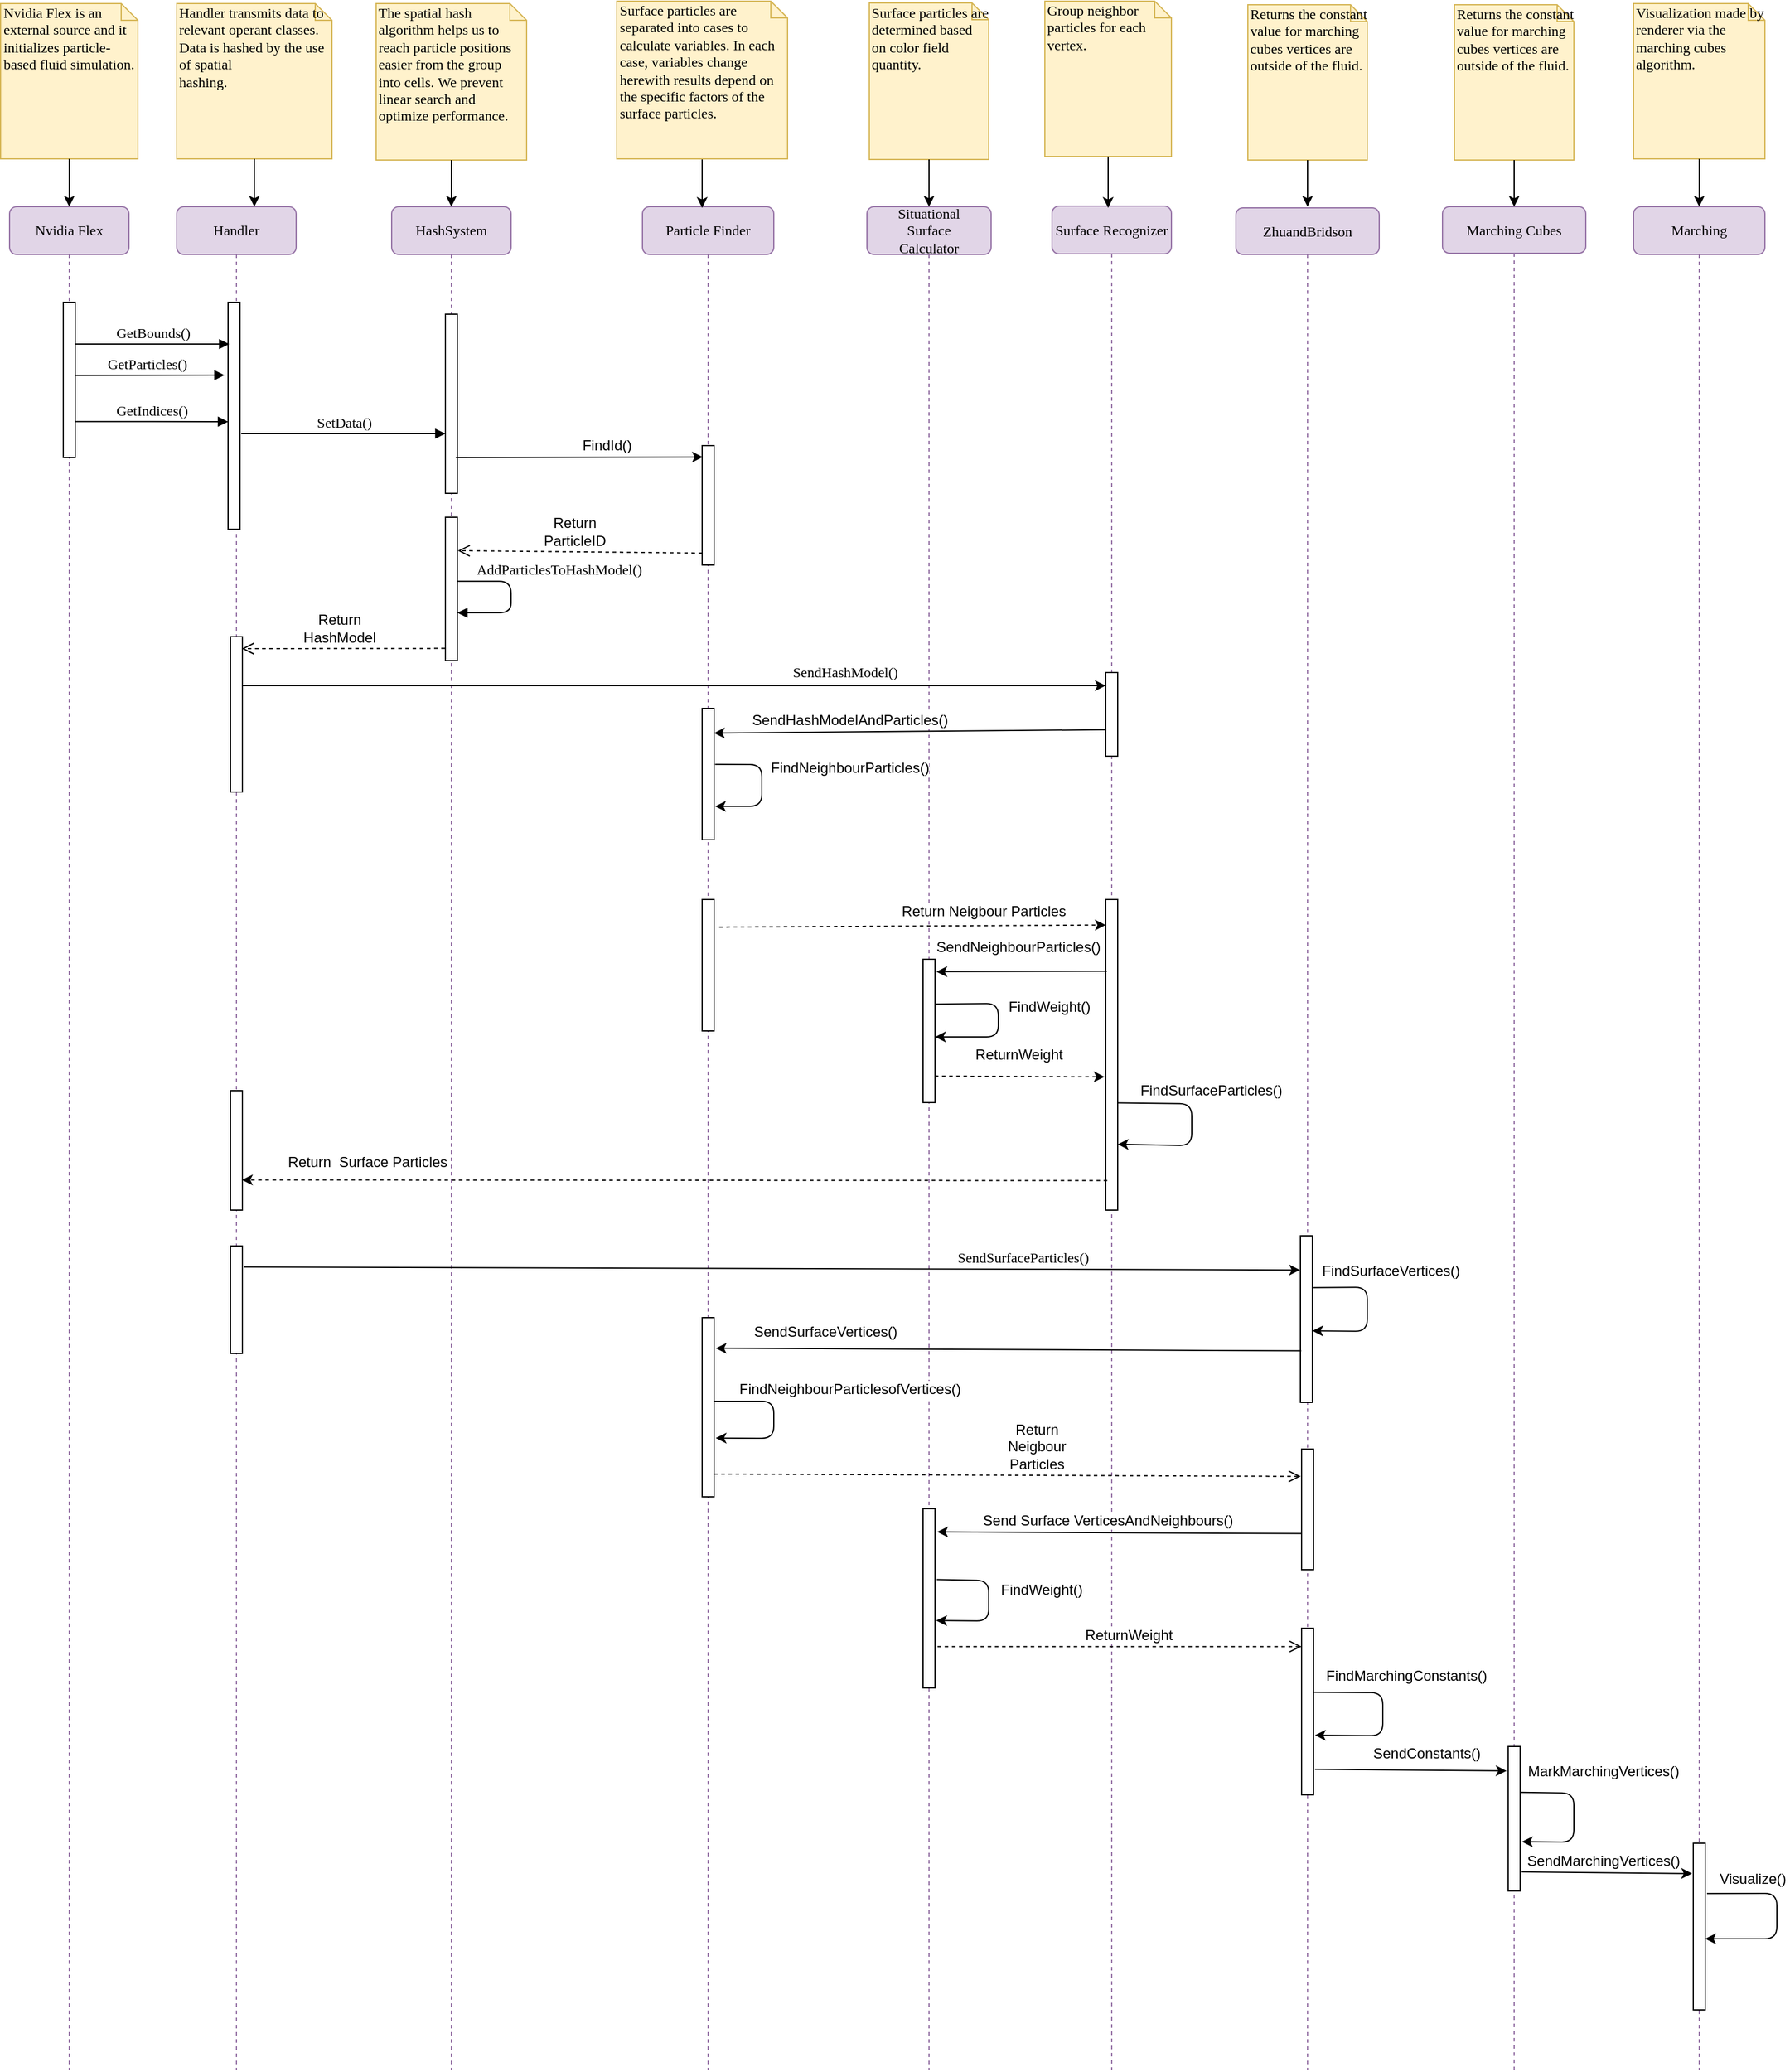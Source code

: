<mxfile version="12.8.5" type="device"><diagram name="Page-1" id="13e1069c-82ec-6db2-03f1-153e76fe0fe0"><mxGraphModel dx="2893" dy="2363" grid="1" gridSize="10" guides="1" tooltips="1" connect="1" arrows="1" fold="1" page="1" pageScale="1" pageWidth="1100" pageHeight="850" background="#ffffff" math="0" shadow="0"><root><mxCell id="0"/><mxCell id="1" parent="0"/><mxCell id="7baba1c4bc27f4b0-2" value="Handler" style="shape=umlLifeline;perimeter=lifelinePerimeter;whiteSpace=wrap;html=1;container=1;collapsible=0;recursiveResize=0;outlineConnect=0;rounded=1;shadow=0;comic=0;labelBackgroundColor=none;strokeColor=#9673a6;strokeWidth=1;fillColor=#e1d5e7;fontFamily=Verdana;fontSize=12;align=center;" parent="1" vertex="1"><mxGeometry x="240" y="80" width="100" height="1560" as="geometry"/></mxCell><mxCell id="7baba1c4bc27f4b0-10" value="" style="html=1;points=[];perimeter=orthogonalPerimeter;rounded=0;shadow=0;comic=0;labelBackgroundColor=none;strokeWidth=1;fontFamily=Verdana;fontSize=12;align=center;" parent="7baba1c4bc27f4b0-2" vertex="1"><mxGeometry x="43" y="80" width="10" height="190" as="geometry"/></mxCell><mxCell id="hEBUDntWvY3rTQj2GPV6-22" value="" style="html=1;points=[];perimeter=orthogonalPerimeter;rounded=0;shadow=0;comic=0;labelBackgroundColor=none;strokeWidth=1;fontFamily=Verdana;fontSize=12;align=center;" parent="7baba1c4bc27f4b0-2" vertex="1"><mxGeometry x="45" y="360" width="10" height="130" as="geometry"/></mxCell><mxCell id="hEBUDntWvY3rTQj2GPV6-45" value="" style="html=1;points=[];perimeter=orthogonalPerimeter;rounded=0;shadow=0;comic=0;labelBackgroundColor=none;strokeWidth=1;fontFamily=Verdana;fontSize=12;align=center;" parent="7baba1c4bc27f4b0-2" vertex="1"><mxGeometry x="45" y="740" width="10" height="100" as="geometry"/></mxCell><mxCell id="hEBUDntWvY3rTQj2GPV6-52" value="" style="html=1;points=[];perimeter=orthogonalPerimeter;rounded=0;shadow=0;comic=0;labelBackgroundColor=none;strokeWidth=1;fontFamily=Verdana;fontSize=12;align=center;" parent="7baba1c4bc27f4b0-2" vertex="1"><mxGeometry x="45" y="870" width="10" height="90" as="geometry"/></mxCell><mxCell id="7baba1c4bc27f4b0-4" value="Situational&lt;br&gt;Surface&lt;br&gt;Calculator" style="shape=umlLifeline;perimeter=lifelinePerimeter;whiteSpace=wrap;html=1;container=1;collapsible=0;recursiveResize=0;outlineConnect=0;rounded=1;shadow=0;comic=0;labelBackgroundColor=none;strokeColor=#9673a6;strokeWidth=1;fillColor=#e1d5e7;fontFamily=Verdana;fontSize=12;align=center;size=40;" parent="1" vertex="1"><mxGeometry x="818" y="80" width="104" height="1560" as="geometry"/></mxCell><mxCell id="hEBUDntWvY3rTQj2GPV6-38" value="" style="html=1;points=[];perimeter=orthogonalPerimeter;rounded=0;shadow=0;comic=0;labelBackgroundColor=none;strokeColor=#000000;strokeWidth=1;fillColor=#FFFFFF;fontFamily=Verdana;fontSize=12;fontColor=#000000;align=center;" parent="7baba1c4bc27f4b0-4" vertex="1"><mxGeometry x="47" y="630" width="10" height="120" as="geometry"/></mxCell><mxCell id="hEBUDntWvY3rTQj2GPV6-65" value="" style="html=1;points=[];perimeter=orthogonalPerimeter;rounded=0;shadow=0;comic=0;labelBackgroundColor=none;strokeColor=#000000;strokeWidth=1;fillColor=#FFFFFF;fontFamily=Verdana;fontSize=12;fontColor=#000000;align=center;" parent="7baba1c4bc27f4b0-4" vertex="1"><mxGeometry x="47" y="1090" width="10" height="150" as="geometry"/></mxCell><mxCell id="4_Rc2BJLs7DhH4y-D21d-21" value="" style="endArrow=classic;html=1;entryX=1;entryY=0.542;entryDx=0;entryDy=0;entryPerimeter=0;exitX=0.974;exitY=0.312;exitDx=0;exitDy=0;exitPerimeter=0;" edge="1" parent="7baba1c4bc27f4b0-4" source="hEBUDntWvY3rTQj2GPV6-38" target="hEBUDntWvY3rTQj2GPV6-38"><mxGeometry width="50" height="50" relative="1" as="geometry"><mxPoint x="140" y="690" as="sourcePoint"/><mxPoint x="140" y="670" as="targetPoint"/><Array as="points"><mxPoint x="110" y="667"/><mxPoint x="110" y="695"/></Array></mxGeometry></mxCell><mxCell id="4_Rc2BJLs7DhH4y-D21d-39" value="" style="endArrow=classic;html=1;entryX=1.1;entryY=0.624;entryDx=0;entryDy=0;entryPerimeter=0;exitX=1.157;exitY=0.395;exitDx=0;exitDy=0;exitPerimeter=0;" edge="1" parent="7baba1c4bc27f4b0-4" source="hEBUDntWvY3rTQj2GPV6-65" target="hEBUDntWvY3rTQj2GPV6-65"><mxGeometry width="50" height="50" relative="1" as="geometry"><mxPoint x="92" y="1210" as="sourcePoint"/><mxPoint x="142" y="1160" as="targetPoint"/><Array as="points"><mxPoint x="102" y="1150"/><mxPoint x="102" y="1184"/></Array></mxGeometry></mxCell><mxCell id="7baba1c4bc27f4b0-5" value="Surface Recognizer" style="shape=umlLifeline;perimeter=lifelinePerimeter;whiteSpace=wrap;html=1;container=1;collapsible=0;recursiveResize=0;outlineConnect=0;rounded=1;shadow=0;comic=0;labelBackgroundColor=none;strokeColor=#9673a6;strokeWidth=1;fillColor=#e1d5e7;fontFamily=Verdana;fontSize=12;align=center;" parent="1" vertex="1"><mxGeometry x="973" y="79.5" width="100" height="1560.5" as="geometry"/></mxCell><mxCell id="hEBUDntWvY3rTQj2GPV6-39" value="" style="html=1;points=[];perimeter=orthogonalPerimeter;rounded=0;shadow=0;comic=0;labelBackgroundColor=none;strokeColor=#000000;strokeWidth=1;fillColor=#FFFFFF;fontFamily=Verdana;fontSize=12;fontColor=#000000;align=center;" parent="7baba1c4bc27f4b0-5" vertex="1"><mxGeometry x="45" y="580.5" width="10" height="260" as="geometry"/></mxCell><mxCell id="hEBUDntWvY3rTQj2GPV6-25" value="" style="html=1;points=[];perimeter=orthogonalPerimeter;rounded=0;shadow=0;comic=0;labelBackgroundColor=none;strokeColor=#000000;strokeWidth=1;fillColor=#FFFFFF;fontFamily=Verdana;fontSize=12;fontColor=#000000;align=center;" parent="7baba1c4bc27f4b0-5" vertex="1"><mxGeometry x="45" y="390.5" width="10" height="70" as="geometry"/></mxCell><mxCell id="4_Rc2BJLs7DhH4y-D21d-25" value="" style="endArrow=classic;html=1;exitX=0.977;exitY=0.655;exitDx=0;exitDy=0;exitPerimeter=0;entryX=1;entryY=0.788;entryDx=0;entryDy=0;entryPerimeter=0;" edge="1" parent="7baba1c4bc27f4b0-5" source="hEBUDntWvY3rTQj2GPV6-39" target="hEBUDntWvY3rTQj2GPV6-39"><mxGeometry width="50" height="50" relative="1" as="geometry"><mxPoint x="117" y="770.5" as="sourcePoint"/><mxPoint x="127" y="810.5" as="targetPoint"/><Array as="points"><mxPoint x="117" y="751.5"/><mxPoint x="117" y="786.5"/></Array></mxGeometry></mxCell><mxCell id="7baba1c4bc27f4b0-6" value="Marching Cubes" style="shape=umlLifeline;perimeter=lifelinePerimeter;whiteSpace=wrap;html=1;container=1;collapsible=0;recursiveResize=0;outlineConnect=0;rounded=1;shadow=0;comic=0;labelBackgroundColor=none;strokeColor=#9673a6;strokeWidth=1;fillColor=#e1d5e7;fontFamily=Verdana;fontSize=12;align=center;size=39;" parent="1" vertex="1"><mxGeometry x="1300" y="80" width="120" height="1560" as="geometry"/></mxCell><mxCell id="hEBUDntWvY3rTQj2GPV6-73" value="" style="html=1;points=[];perimeter=orthogonalPerimeter;rounded=0;shadow=0;comic=0;labelBackgroundColor=none;strokeWidth=1;fontFamily=Verdana;fontSize=12;align=center;" parent="7baba1c4bc27f4b0-6" vertex="1"><mxGeometry x="55" y="1289" width="10" height="121" as="geometry"/></mxCell><mxCell id="4_Rc2BJLs7DhH4y-D21d-45" value="" style="endArrow=classic;html=1;exitX=1.01;exitY=0.317;exitDx=0;exitDy=0;exitPerimeter=0;entryX=1.152;entryY=0.659;entryDx=0;entryDy=0;entryPerimeter=0;" edge="1" parent="7baba1c4bc27f4b0-6" source="hEBUDntWvY3rTQj2GPV6-73" target="hEBUDntWvY3rTQj2GPV6-73"><mxGeometry width="50" height="50" relative="1" as="geometry"><mxPoint x="120" y="1379" as="sourcePoint"/><mxPoint x="130" y="1369" as="targetPoint"/><Array as="points"><mxPoint x="110" y="1328"/><mxPoint x="110" y="1369"/></Array></mxGeometry></mxCell><mxCell id="4_Rc2BJLs7DhH4y-D21d-47" value="&lt;span style=&quot;background-color: rgb(255 , 255 , 255)&quot;&gt;MarkMarchingVertices()&lt;/span&gt;" style="text;html=1;strokeColor=none;fillColor=none;align=center;verticalAlign=middle;whiteSpace=wrap;rounded=0;" vertex="1" parent="7baba1c4bc27f4b0-6"><mxGeometry x="70" y="1299" width="130" height="21" as="geometry"/></mxCell><mxCell id="7baba1c4bc27f4b0-7" value="Marching" style="shape=umlLifeline;perimeter=lifelinePerimeter;whiteSpace=wrap;html=1;container=1;collapsible=0;recursiveResize=0;outlineConnect=0;rounded=1;shadow=0;comic=0;labelBackgroundColor=none;strokeColor=#9673a6;strokeWidth=1;fillColor=#e1d5e7;fontFamily=Verdana;fontSize=12;align=center;" parent="1" vertex="1"><mxGeometry x="1460" y="80" width="110" height="1560" as="geometry"/></mxCell><mxCell id="hEBUDntWvY3rTQj2GPV6-76" value="" style="html=1;points=[];perimeter=orthogonalPerimeter;rounded=0;shadow=0;comic=0;labelBackgroundColor=none;strokeWidth=1;fontFamily=Verdana;fontSize=12;align=center;" parent="7baba1c4bc27f4b0-7" vertex="1"><mxGeometry x="50" y="1370" width="10" height="139.5" as="geometry"/></mxCell><mxCell id="4_Rc2BJLs7DhH4y-D21d-50" value="" style="endArrow=classic;html=1;exitX=1.143;exitY=0.302;exitDx=0;exitDy=0;exitPerimeter=0;" edge="1" parent="7baba1c4bc27f4b0-7" source="hEBUDntWvY3rTQj2GPV6-76" target="hEBUDntWvY3rTQj2GPV6-76"><mxGeometry width="50" height="50" relative="1" as="geometry"><mxPoint x="150" y="1450" as="sourcePoint"/><mxPoint x="200" y="1400" as="targetPoint"/><Array as="points"><mxPoint x="120" y="1412"/><mxPoint x="120" y="1450"/></Array></mxGeometry></mxCell><mxCell id="4_Rc2BJLs7DhH4y-D21d-51" value="&lt;span style=&quot;background-color: rgb(255 , 255 , 255)&quot;&gt;Visualize()&lt;/span&gt;" style="text;html=1;strokeColor=none;fillColor=none;align=center;verticalAlign=middle;whiteSpace=wrap;rounded=0;" vertex="1" parent="7baba1c4bc27f4b0-7"><mxGeometry x="70" y="1390" width="60" height="20" as="geometry"/></mxCell><mxCell id="7baba1c4bc27f4b0-8" value="Nvidia Flex" style="shape=umlLifeline;perimeter=lifelinePerimeter;whiteSpace=wrap;html=1;container=1;collapsible=0;recursiveResize=0;outlineConnect=0;rounded=1;shadow=0;comic=0;labelBackgroundColor=none;strokeColor=#9673a6;strokeWidth=1;fillColor=#e1d5e7;fontFamily=Verdana;fontSize=12;align=center;" parent="1" vertex="1"><mxGeometry x="100" y="80" width="100" height="1560" as="geometry"/></mxCell><mxCell id="7baba1c4bc27f4b0-9" value="" style="html=1;points=[];perimeter=orthogonalPerimeter;rounded=0;shadow=0;comic=0;labelBackgroundColor=none;strokeColor=#000000;strokeWidth=1;fillColor=#FFFFFF;fontFamily=Verdana;fontSize=12;fontColor=#000000;align=center;" parent="7baba1c4bc27f4b0-8" vertex="1"><mxGeometry x="45" y="80" width="10" height="130" as="geometry"/></mxCell><mxCell id="7baba1c4bc27f4b0-11" value="GetBounds()" style="html=1;verticalAlign=bottom;endArrow=block;labelBackgroundColor=none;fontFamily=Verdana;fontSize=12;edgeStyle=elbowEdgeStyle;elbow=vertical;entryX=0.098;entryY=0.185;entryDx=0;entryDy=0;entryPerimeter=0;" parent="1" source="7baba1c4bc27f4b0-9" target="7baba1c4bc27f4b0-10" edge="1"><mxGeometry relative="1" as="geometry"><mxPoint x="220" y="190" as="sourcePoint"/><mxPoint x="280" y="190" as="targetPoint"/><mxPoint as="offset"/></mxGeometry></mxCell><mxCell id="7baba1c4bc27f4b0-40" value="Nvidia Flex is an external source and it initializes particle-based fluid simulation." style="shape=note;whiteSpace=wrap;html=1;size=14;verticalAlign=top;align=left;spacingTop=-6;rounded=0;shadow=0;comic=0;labelBackgroundColor=none;strokeColor=#d6b656;strokeWidth=1;fillColor=#fff2cc;fontFamily=Verdana;fontSize=12;" parent="1" vertex="1"><mxGeometry x="92.5" y="-90" width="115" height="130" as="geometry"/></mxCell><mxCell id="7baba1c4bc27f4b0-41" value="&lt;div&gt;Handler transmits data to relevant operant classes.&lt;/div&gt;&lt;div&gt;Data is hashed by the use of spatial&lt;/div&gt;&lt;div&gt;hashing.&lt;/div&gt;" style="shape=note;whiteSpace=wrap;html=1;size=14;verticalAlign=top;align=left;spacingTop=-6;rounded=0;shadow=0;comic=0;labelBackgroundColor=none;strokeColor=#d6b656;strokeWidth=1;fillColor=#fff2cc;fontFamily=Verdana;fontSize=12;" parent="1" vertex="1"><mxGeometry x="240" y="-90" width="130" height="130" as="geometry"/></mxCell><mxCell id="7baba1c4bc27f4b0-43" value="Surface particles are determined based on color field quantity." style="shape=note;whiteSpace=wrap;html=1;size=14;verticalAlign=top;align=left;spacingTop=-6;rounded=0;shadow=0;comic=0;labelBackgroundColor=none;strokeColor=#d6b656;strokeWidth=1;fillColor=#fff2cc;fontFamily=Verdana;fontSize=12;" parent="1" vertex="1"><mxGeometry x="820" y="-90.5" width="100" height="131" as="geometry"/></mxCell><mxCell id="7baba1c4bc27f4b0-44" value="Group neighbor particles for each vertex." style="shape=note;whiteSpace=wrap;html=1;size=14;verticalAlign=top;align=left;spacingTop=-6;rounded=0;shadow=0;comic=0;labelBackgroundColor=none;strokeColor=#d6b656;strokeWidth=1;fillColor=#fff2cc;fontFamily=Verdana;fontSize=12;" parent="1" vertex="1"><mxGeometry x="967" y="-92" width="106" height="130" as="geometry"/></mxCell><mxCell id="7baba1c4bc27f4b0-45" value="Returns the constant value for marching cubes vertices are outside of the fluid." style="shape=note;whiteSpace=wrap;html=1;size=14;verticalAlign=top;align=left;spacingTop=-6;rounded=0;shadow=0;comic=0;labelBackgroundColor=none;strokeColor=#d6b656;strokeWidth=1;fillColor=#fff2cc;fontFamily=Verdana;fontSize=12;" parent="1" vertex="1"><mxGeometry x="1310" y="-89" width="100" height="130" as="geometry"/></mxCell><mxCell id="7baba1c4bc27f4b0-46" value="Visualization made by renderer via the marching cubes algorithm." style="shape=note;whiteSpace=wrap;html=1;size=14;verticalAlign=top;align=left;spacingTop=-6;rounded=0;shadow=0;comic=0;labelBackgroundColor=none;strokeColor=#d6b656;strokeWidth=1;fillColor=#fff2cc;fontFamily=Verdana;fontSize=12;" parent="1" vertex="1"><mxGeometry x="1460" y="-90" width="110" height="130" as="geometry"/></mxCell><mxCell id="W0gwNZ72z7WJFVbE36PU-11" value="" style="endArrow=classic;html=1;entryX=0.5;entryY=0;entryDx=0;entryDy=0;entryPerimeter=0;exitX=0.5;exitY=1;exitDx=0;exitDy=0;exitPerimeter=0;" parent="1" target="7baba1c4bc27f4b0-4" edge="1" source="7baba1c4bc27f4b0-43"><mxGeometry width="50" height="50" relative="1" as="geometry"><mxPoint x="888" y="2" as="sourcePoint"/><mxPoint x="885" y="60" as="targetPoint"/></mxGeometry></mxCell><mxCell id="W0gwNZ72z7WJFVbE36PU-47" value="" style="endArrow=classic;html=1;exitX=0.5;exitY=1;exitDx=0;exitDy=0;exitPerimeter=0;" parent="1" source="7baba1c4bc27f4b0-44" edge="1"><mxGeometry width="50" height="50" relative="1" as="geometry"><mxPoint x="1019.5" y="1" as="sourcePoint"/><mxPoint x="1020" y="81" as="targetPoint"/></mxGeometry></mxCell><mxCell id="thmLyIMEidw3zFrrZxu3-3" value="GetIndices()" style="html=1;verticalAlign=bottom;endArrow=block;labelBackgroundColor=none;fontFamily=Verdana;fontSize=12;edgeStyle=elbowEdgeStyle;elbow=vertical;" parent="1" target="7baba1c4bc27f4b0-10" edge="1"><mxGeometry x="0.005" relative="1" as="geometry"><mxPoint x="154.5" y="259.824" as="sourcePoint"/><mxPoint x="280" y="260" as="targetPoint"/><mxPoint as="offset"/></mxGeometry></mxCell><mxCell id="thmLyIMEidw3zFrrZxu3-4" value="&lt;span&gt;&lt;div&gt;The spatial hash algorithm helps us to reach particle positions easier from the group into cells.&amp;nbsp;&lt;span&gt;We prevent linear search and optimize performance.&lt;/span&gt;&lt;/div&gt;&lt;/span&gt;" style="shape=note;whiteSpace=wrap;html=1;size=14;verticalAlign=top;align=left;spacingTop=-6;rounded=0;shadow=0;comic=0;labelBackgroundColor=none;strokeColor=#d6b656;strokeWidth=1;fillColor=#fff2cc;fontFamily=Verdana;fontSize=12;" parent="1" vertex="1"><mxGeometry x="407" y="-90" width="126" height="131" as="geometry"/></mxCell><mxCell id="thmLyIMEidw3zFrrZxu3-9" value="HashSystem" style="shape=umlLifeline;perimeter=lifelinePerimeter;whiteSpace=wrap;html=1;container=1;collapsible=0;recursiveResize=0;outlineConnect=0;rounded=1;shadow=0;comic=0;labelBackgroundColor=none;strokeColor=#9673a6;strokeWidth=1;fillColor=#e1d5e7;fontFamily=Verdana;fontSize=12;align=center;" parent="1" vertex="1"><mxGeometry x="420" y="80" width="100" height="1560" as="geometry"/></mxCell><mxCell id="thmLyIMEidw3zFrrZxu3-10" value="" style="html=1;points=[];perimeter=orthogonalPerimeter;rounded=0;shadow=0;comic=0;labelBackgroundColor=none;strokeColor=#000000;strokeWidth=1;fillColor=#FFFFFF;fontFamily=Verdana;fontSize=12;fontColor=#000000;align=center;" parent="thmLyIMEidw3zFrrZxu3-9" vertex="1"><mxGeometry x="45" y="90" width="10" height="150" as="geometry"/></mxCell><mxCell id="hEBUDntWvY3rTQj2GPV6-19" value="" style="html=1;points=[];perimeter=orthogonalPerimeter;rounded=0;shadow=0;comic=0;labelBackgroundColor=none;strokeColor=#000000;strokeWidth=1;fillColor=#FFFFFF;fontFamily=Verdana;fontSize=12;fontColor=#000000;align=center;" parent="thmLyIMEidw3zFrrZxu3-9" vertex="1"><mxGeometry x="45" y="260" width="10" height="120" as="geometry"/></mxCell><mxCell id="hEBUDntWvY3rTQj2GPV6-21" value="AddParticlesToHashModel()" style="html=1;verticalAlign=bottom;endArrow=block;labelBackgroundColor=none;fontFamily=Verdana;fontSize=12;edgeStyle=elbowEdgeStyle;elbow=vertical;exitX=1.033;exitY=0.447;exitDx=0;exitDy=0;exitPerimeter=0;" parent="thmLyIMEidw3zFrrZxu3-9" source="hEBUDntWvY3rTQj2GPV6-19" target="hEBUDntWvY3rTQj2GPV6-19" edge="1"><mxGeometry x="-0.23" y="40" relative="1" as="geometry"><mxPoint x="55" y="320" as="sourcePoint"/><mxPoint x="260" y="320" as="targetPoint"/><mxPoint as="offset"/><Array as="points"><mxPoint x="100" y="340"/><mxPoint x="200" y="340"/><mxPoint x="210" y="315"/><mxPoint x="160" y="350"/><mxPoint x="170" y="340"/></Array></mxGeometry></mxCell><mxCell id="thmLyIMEidw3zFrrZxu3-15" value="" style="endArrow=classic;html=1;exitX=0.5;exitY=1;exitDx=0;exitDy=0;exitPerimeter=0;" parent="1" edge="1" source="thmLyIMEidw3zFrrZxu3-4"><mxGeometry width="50" height="50" relative="1" as="geometry"><mxPoint x="470" as="sourcePoint"/><mxPoint x="470" y="80" as="targetPoint"/></mxGeometry></mxCell><mxCell id="jO3Ke4_9_Hu5m7IePTyo-2" value="GetParticles()" style="html=1;verticalAlign=bottom;endArrow=block;labelBackgroundColor=none;fontFamily=Verdana;fontSize=12;edgeStyle=elbowEdgeStyle;elbow=vertical;exitX=0.981;exitY=0.471;exitDx=0;exitDy=0;exitPerimeter=0;" parent="1" source="7baba1c4bc27f4b0-9" edge="1"><mxGeometry x="-0.043" relative="1" as="geometry"><mxPoint x="160" y="220.324" as="sourcePoint"/><mxPoint x="280" y="221" as="targetPoint"/><mxPoint as="offset"/><Array as="points"><mxPoint x="280" y="221"/></Array></mxGeometry></mxCell><mxCell id="jO3Ke4_9_Hu5m7IePTyo-7" value="SetData()" style="html=1;verticalAlign=bottom;endArrow=block;labelBackgroundColor=none;fontFamily=Verdana;fontSize=12;edgeStyle=elbowEdgeStyle;elbow=vertical;entryX=0;entryY=0.669;entryDx=0;entryDy=0;entryPerimeter=0;" parent="1" target="thmLyIMEidw3zFrrZxu3-10" edge="1"><mxGeometry x="0.005" relative="1" as="geometry"><mxPoint x="294" y="270" as="sourcePoint"/><mxPoint x="428" y="270.167" as="targetPoint"/><mxPoint as="offset"/><Array as="points"><mxPoint x="300" y="270"/></Array></mxGeometry></mxCell><mxCell id="fwc2nKVZ2qZYVodxFQTU-7" value="Particle Finder" style="shape=umlLifeline;perimeter=lifelinePerimeter;whiteSpace=wrap;html=1;container=1;collapsible=0;recursiveResize=0;outlineConnect=0;rounded=1;shadow=0;comic=0;labelBackgroundColor=none;strokeColor=#9673a6;strokeWidth=1;fillColor=#e1d5e7;fontFamily=Verdana;fontSize=12;align=center;size=40;" parent="1" vertex="1"><mxGeometry x="630" y="80" width="110" height="1560" as="geometry"/></mxCell><mxCell id="hEBUDntWvY3rTQj2GPV6-13" value="" style="html=1;points=[];perimeter=orthogonalPerimeter;rounded=0;shadow=0;comic=0;labelBackgroundColor=none;strokeColor=#000000;strokeWidth=1;fillColor=#FFFFFF;fontFamily=Verdana;fontSize=12;fontColor=#000000;align=center;" parent="fwc2nKVZ2qZYVodxFQTU-7" vertex="1"><mxGeometry x="50" y="200" width="10" height="100" as="geometry"/></mxCell><mxCell id="hEBUDntWvY3rTQj2GPV6-60" value="" style="html=1;points=[];perimeter=orthogonalPerimeter;rounded=0;shadow=0;comic=0;labelBackgroundColor=none;strokeColor=#000000;strokeWidth=1;fillColor=#FFFFFF;fontFamily=Verdana;fontSize=12;fontColor=#000000;align=center;" parent="fwc2nKVZ2qZYVodxFQTU-7" vertex="1"><mxGeometry x="50" y="930" width="10" height="150" as="geometry"/></mxCell><mxCell id="4_Rc2BJLs7DhH4y-D21d-16" value="" style="html=1;points=[];perimeter=orthogonalPerimeter;rounded=0;shadow=0;comic=0;labelBackgroundColor=none;strokeColor=#000000;strokeWidth=1;fillColor=#FFFFFF;fontFamily=Verdana;fontSize=12;fontColor=#000000;align=center;" vertex="1" parent="fwc2nKVZ2qZYVodxFQTU-7"><mxGeometry x="50" y="580" width="10" height="110" as="geometry"/></mxCell><mxCell id="4_Rc2BJLs7DhH4y-D21d-35" value="" style="endArrow=classic;html=1;entryX=1.134;entryY=0.672;entryDx=0;entryDy=0;entryPerimeter=0;" edge="1" parent="fwc2nKVZ2qZYVodxFQTU-7" source="hEBUDntWvY3rTQj2GPV6-60" target="hEBUDntWvY3rTQj2GPV6-60"><mxGeometry width="50" height="50" relative="1" as="geometry"><mxPoint x="130" y="1000" as="sourcePoint"/><mxPoint x="160" y="990" as="targetPoint"/><Array as="points"><mxPoint x="110" y="1000"/><mxPoint x="110" y="1031"/></Array></mxGeometry></mxCell><mxCell id="fwc2nKVZ2qZYVodxFQTU-11" value="" style="endArrow=classic;html=1;exitX=0.5;exitY=1;exitDx=0;exitDy=0;exitPerimeter=0;" parent="1" source="fwc2nKVZ2qZYVodxFQTU-12" edge="1"><mxGeometry width="50" height="50" relative="1" as="geometry"><mxPoint x="680" y="1" as="sourcePoint"/><mxPoint x="680" y="81" as="targetPoint"/></mxGeometry></mxCell><mxCell id="fwc2nKVZ2qZYVodxFQTU-12" value="&lt;span&gt;Surface particles are separated into cases to calculate variables. In each case, variables change herewith results depend on the specific factors of the surface particles.&lt;br&gt;&lt;/span&gt;" style="shape=note;whiteSpace=wrap;html=1;size=14;verticalAlign=top;align=left;spacingTop=-6;rounded=0;shadow=0;comic=0;labelBackgroundColor=none;strokeColor=#d6b656;strokeWidth=1;fillColor=#fff2cc;fontFamily=Verdana;fontSize=12;" parent="1" vertex="1"><mxGeometry x="608.5" y="-92" width="143" height="132" as="geometry"/></mxCell><mxCell id="hEBUDntWvY3rTQj2GPV6-3" value="ZhuandBridson" style="shape=umlLifeline;perimeter=lifelinePerimeter;whiteSpace=wrap;html=1;container=1;collapsible=0;recursiveResize=0;outlineConnect=0;rounded=1;shadow=0;comic=0;labelBackgroundColor=none;strokeColor=#9673a6;strokeWidth=1;fillColor=#e1d5e7;fontFamily=Verdana;fontSize=12;align=center;size=39;" parent="1" vertex="1"><mxGeometry x="1127" y="81" width="120" height="1559" as="geometry"/></mxCell><mxCell id="hEBUDntWvY3rTQj2GPV6-48" value="" style="html=1;points=[];perimeter=orthogonalPerimeter;rounded=0;shadow=0;comic=0;labelBackgroundColor=none;strokeWidth=1;fontFamily=Verdana;fontSize=12;align=center;" parent="hEBUDntWvY3rTQj2GPV6-3" vertex="1"><mxGeometry x="54" y="860.5" width="10" height="139.5" as="geometry"/></mxCell><mxCell id="hEBUDntWvY3rTQj2GPV6-63" value="" style="html=1;points=[];perimeter=orthogonalPerimeter;rounded=0;shadow=0;comic=0;labelBackgroundColor=none;strokeWidth=1;fontFamily=Verdana;fontSize=12;align=center;" parent="hEBUDntWvY3rTQj2GPV6-3" vertex="1"><mxGeometry x="55" y="1039" width="10" height="101" as="geometry"/></mxCell><mxCell id="4_Rc2BJLs7DhH4y-D21d-33" value="" style="endArrow=classic;html=1;exitX=1.067;exitY=0.311;exitDx=0;exitDy=0;exitPerimeter=0;entryX=1;entryY=0.57;entryDx=0;entryDy=0;entryPerimeter=0;" edge="1" parent="hEBUDntWvY3rTQj2GPV6-3" source="hEBUDntWvY3rTQj2GPV6-48" target="hEBUDntWvY3rTQj2GPV6-48"><mxGeometry width="50" height="50" relative="1" as="geometry"><mxPoint x="10" y="940.5" as="sourcePoint"/><mxPoint x="130" y="910.5" as="targetPoint"/><Array as="points"><mxPoint x="110" y="903.5"/><mxPoint x="110" y="940.5"/></Array></mxGeometry></mxCell><mxCell id="4_Rc2BJLs7DhH4y-D21d-34" value="&lt;span style=&quot;background-color: rgb(255 , 255 , 255)&quot;&gt;FindSurfaceVertices()&lt;/span&gt;" style="text;html=1;strokeColor=none;fillColor=none;align=center;verticalAlign=middle;whiteSpace=wrap;rounded=0;" vertex="1" parent="hEBUDntWvY3rTQj2GPV6-3"><mxGeometry x="70" y="880.5" width="120" height="19.5" as="geometry"/></mxCell><mxCell id="hEBUDntWvY3rTQj2GPV6-70" value="" style="html=1;points=[];perimeter=orthogonalPerimeter;rounded=0;shadow=0;comic=0;labelBackgroundColor=none;strokeWidth=1;fontFamily=Verdana;fontSize=12;align=center;" parent="hEBUDntWvY3rTQj2GPV6-3" vertex="1"><mxGeometry x="55" y="1189" width="10" height="139.5" as="geometry"/></mxCell><mxCell id="4_Rc2BJLs7DhH4y-D21d-41" value="" style="endArrow=classic;html=1;entryX=1.114;entryY=0.642;entryDx=0;entryDy=0;entryPerimeter=0;exitX=1;exitY=0.384;exitDx=0;exitDy=0;exitPerimeter=0;" edge="1" parent="hEBUDntWvY3rTQj2GPV6-3" source="hEBUDntWvY3rTQj2GPV6-70" target="hEBUDntWvY3rTQj2GPV6-70"><mxGeometry width="50" height="50" relative="1" as="geometry"><mxPoint x="163" y="1239" as="sourcePoint"/><mxPoint x="173" y="1229" as="targetPoint"/><Array as="points"><mxPoint x="123" y="1243"/><mxPoint x="123" y="1279"/></Array></mxGeometry></mxCell><mxCell id="hEBUDntWvY3rTQj2GPV6-6" value="Returns the constant value for marching cubes vertices are outside of the fluid." style="shape=note;whiteSpace=wrap;html=1;size=14;verticalAlign=top;align=left;spacingTop=-6;rounded=0;shadow=0;comic=0;labelBackgroundColor=none;strokeColor=#d6b656;strokeWidth=1;fillColor=#fff2cc;fontFamily=Verdana;fontSize=12;" parent="1" vertex="1"><mxGeometry x="1137" y="-89" width="100" height="130" as="geometry"/></mxCell><mxCell id="hEBUDntWvY3rTQj2GPV6-9" value="" style="endArrow=classic;html=1;exitX=0.5;exitY=1;exitDx=0;exitDy=0;exitPerimeter=0;" parent="1" source="hEBUDntWvY3rTQj2GPV6-6" edge="1"><mxGeometry width="50" height="50" relative="1" as="geometry"><mxPoint x="1030" y="11" as="sourcePoint"/><mxPoint x="1187" y="80" as="targetPoint"/></mxGeometry></mxCell><mxCell id="hEBUDntWvY3rTQj2GPV6-18" value="&lt;span style=&quot;background-color: rgb(255 , 255 , 255)&quot;&gt;&lt;span style=&quot;font-size: 12px ; white-space: normal&quot;&gt;Return ParticleID&lt;/span&gt;&lt;/span&gt;" style="html=1;verticalAlign=bottom;endArrow=open;dashed=1;endSize=8;entryX=1.04;entryY=0.233;entryDx=0;entryDy=0;entryPerimeter=0;" parent="1" edge="1" target="hEBUDntWvY3rTQj2GPV6-19"><mxGeometry x="0.046" relative="1" as="geometry"><mxPoint x="680" y="370" as="sourcePoint"/><mxPoint x="480" y="370" as="targetPoint"/><mxPoint as="offset"/></mxGeometry></mxCell><mxCell id="hEBUDntWvY3rTQj2GPV6-23" value="&lt;span style=&quot;background-color: rgb(255 , 255 , 255)&quot;&gt;&lt;span style=&quot;font-size: 12px ; white-space: normal&quot;&gt;Return HashModel&lt;/span&gt;&lt;/span&gt;" style="html=1;verticalAlign=bottom;endArrow=open;dashed=1;endSize=8;exitX=-0.049;exitY=0.915;exitDx=0;exitDy=0;exitPerimeter=0;entryX=0.951;entryY=0.077;entryDx=0;entryDy=0;entryPerimeter=0;" parent="1" edge="1" target="hEBUDntWvY3rTQj2GPV6-22" source="hEBUDntWvY3rTQj2GPV6-19"><mxGeometry x="0.046" relative="1" as="geometry"><mxPoint x="465" y="450" as="sourcePoint"/><mxPoint x="300" y="450" as="targetPoint"/><mxPoint as="offset"/></mxGeometry></mxCell><mxCell id="hEBUDntWvY3rTQj2GPV6-26" value="" style="html=1;points=[];perimeter=orthogonalPerimeter;rounded=0;shadow=0;comic=0;labelBackgroundColor=none;strokeColor=#000000;strokeWidth=1;fillColor=#FFFFFF;fontFamily=Verdana;fontSize=12;fontColor=#000000;align=center;" parent="1" vertex="1"><mxGeometry x="680" y="500" width="10" height="110" as="geometry"/></mxCell><mxCell id="hEBUDntWvY3rTQj2GPV6-46" value="" style="endArrow=classic;html=1;entryX=0.967;entryY=0.747;entryDx=0;entryDy=0;entryPerimeter=0;exitX=0.125;exitY=0.905;exitDx=0;exitDy=0;exitPerimeter=0;dashed=1;" parent="1" source="hEBUDntWvY3rTQj2GPV6-39" target="hEBUDntWvY3rTQj2GPV6-45" edge="1"><mxGeometry width="50" height="50" relative="1" as="geometry"><mxPoint x="590" y="1040" as="sourcePoint"/><mxPoint x="640" y="990" as="targetPoint"/></mxGeometry></mxCell><mxCell id="hEBUDntWvY3rTQj2GPV6-47" value="Return&amp;nbsp; Surface Particles" style="text;html=1;strokeColor=none;fillColor=none;align=center;verticalAlign=middle;whiteSpace=wrap;rounded=0;fontStyle=0" parent="1" vertex="1"><mxGeometry x="310" y="870" width="180" height="20" as="geometry"/></mxCell><mxCell id="hEBUDntWvY3rTQj2GPV6-57" value="&lt;span style=&quot;background-color: rgb(255 , 255 , 255)&quot;&gt;&lt;span style=&quot;font-size: 12px ; white-space: normal&quot;&gt;Return Neigbour Particles&lt;/span&gt;&lt;/span&gt;" style="html=1;verticalAlign=bottom;endArrow=open;dashed=1;endSize=8;exitX=1;exitY=0.873;exitDx=0;exitDy=0;exitPerimeter=0;entryX=-0.071;entryY=0.227;entryDx=0;entryDy=0;entryPerimeter=0;" parent="1" source="hEBUDntWvY3rTQj2GPV6-60" edge="1" target="hEBUDntWvY3rTQj2GPV6-63"><mxGeometry x="0.099" relative="1" as="geometry"><mxPoint x="717.83" y="1309.33" as="sourcePoint"/><mxPoint x="1170" y="1320" as="targetPoint"/><mxPoint as="offset"/></mxGeometry></mxCell><mxCell id="hEBUDntWvY3rTQj2GPV6-61" value="" style="endArrow=classic;html=1;exitX=0.069;exitY=0.69;exitDx=0;exitDy=0;exitPerimeter=0;entryX=1.134;entryY=0.171;entryDx=0;entryDy=0;entryPerimeter=0;" parent="1" source="hEBUDntWvY3rTQj2GPV6-48" target="hEBUDntWvY3rTQj2GPV6-60" edge="1"><mxGeometry width="50" height="50" relative="1" as="geometry"><mxPoint x="1183" y="1190" as="sourcePoint"/><mxPoint x="460.0" y="1196.62" as="targetPoint"/></mxGeometry></mxCell><mxCell id="hEBUDntWvY3rTQj2GPV6-62" value="SendSurfaceVertices()" style="text;html=1;align=center;verticalAlign=middle;resizable=0;points=[];labelBackgroundColor=#ffffff;" parent="hEBUDntWvY3rTQj2GPV6-61" vertex="1" connectable="0"><mxGeometry x="0.21" y="-3" relative="1" as="geometry"><mxPoint x="-102.0" y="-11.43" as="offset"/></mxGeometry></mxCell><mxCell id="hEBUDntWvY3rTQj2GPV6-69" value="&lt;span style=&quot;background-color: rgb(255 , 255 , 255)&quot;&gt;&lt;span style=&quot;font-size: 12px ; white-space: normal&quot;&gt;ReturnWeight&lt;/span&gt;&lt;/span&gt;" style="html=1;verticalAlign=bottom;endArrow=open;dashed=1;endSize=8;exitX=1.214;exitY=0.769;exitDx=0;exitDy=0;exitPerimeter=0;" parent="1" edge="1" target="hEBUDntWvY3rTQj2GPV6-70" source="hEBUDntWvY3rTQj2GPV6-65"><mxGeometry x="0.046" relative="1" as="geometry"><mxPoint x="892.25" y="1340" as="sourcePoint"/><mxPoint x="1182" y="1341" as="targetPoint"/><mxPoint as="offset"/></mxGeometry></mxCell><mxCell id="4_Rc2BJLs7DhH4y-D21d-1" value="" style="endArrow=classic;html=1;exitX=0.88;exitY=0.8;exitDx=0;exitDy=0;exitPerimeter=0;entryX=0.06;entryY=0.096;entryDx=0;entryDy=0;entryPerimeter=0;" edge="1" parent="1" source="thmLyIMEidw3zFrrZxu3-10" target="hEBUDntWvY3rTQj2GPV6-13"><mxGeometry width="50" height="50" relative="1" as="geometry"><mxPoint x="520" y="310" as="sourcePoint"/><mxPoint x="570" y="260" as="targetPoint"/></mxGeometry></mxCell><mxCell id="4_Rc2BJLs7DhH4y-D21d-2" value="FindId()" style="text;html=1;align=center;verticalAlign=middle;resizable=0;points=[];autosize=1;" vertex="1" parent="1"><mxGeometry x="570" y="270" width="60" height="20" as="geometry"/></mxCell><mxCell id="4_Rc2BJLs7DhH4y-D21d-3" value="" style="endArrow=classic;html=1;exitX=0.956;exitY=0.315;exitDx=0;exitDy=0;exitPerimeter=0;" edge="1" parent="1" source="hEBUDntWvY3rTQj2GPV6-22" target="hEBUDntWvY3rTQj2GPV6-25"><mxGeometry width="50" height="50" relative="1" as="geometry"><mxPoint x="550" y="520" as="sourcePoint"/><mxPoint x="600" y="470" as="targetPoint"/></mxGeometry></mxCell><mxCell id="4_Rc2BJLs7DhH4y-D21d-4" value="&lt;span style=&quot;font-family: &amp;#34;verdana&amp;#34; ; white-space: nowrap&quot;&gt;SendHashModel()&lt;/span&gt;" style="text;html=1;strokeColor=none;fillColor=none;align=center;verticalAlign=middle;whiteSpace=wrap;rounded=0;" vertex="1" parent="1"><mxGeometry x="740" y="460" width="120" height="20" as="geometry"/></mxCell><mxCell id="4_Rc2BJLs7DhH4y-D21d-6" value="" style="endArrow=classic;html=1;entryX=0.986;entryY=0.188;entryDx=0;entryDy=0;entryPerimeter=0;exitX=-0.011;exitY=0.684;exitDx=0;exitDy=0;exitPerimeter=0;" edge="1" parent="1" source="hEBUDntWvY3rTQj2GPV6-25" target="hEBUDntWvY3rTQj2GPV6-26"><mxGeometry width="50" height="50" relative="1" as="geometry"><mxPoint x="900" y="560" as="sourcePoint"/><mxPoint x="950" y="510" as="targetPoint"/></mxGeometry></mxCell><mxCell id="4_Rc2BJLs7DhH4y-D21d-8" value="&lt;span style=&quot;background-color: rgb(255 , 255 , 255)&quot;&gt;SendHashModelAndParticles()&lt;/span&gt;" style="text;html=1;strokeColor=none;fillColor=none;align=center;verticalAlign=middle;whiteSpace=wrap;rounded=0;" vertex="1" parent="1"><mxGeometry x="720" y="500" width="168" height="20" as="geometry"/></mxCell><mxCell id="4_Rc2BJLs7DhH4y-D21d-11" value="" style="endArrow=classic;html=1;exitX=1.081;exitY=0.426;exitDx=0;exitDy=0;exitPerimeter=0;entryX=1.081;entryY=0.746;entryDx=0;entryDy=0;entryPerimeter=0;" edge="1" parent="1" source="hEBUDntWvY3rTQj2GPV6-26" target="hEBUDntWvY3rTQj2GPV6-26"><mxGeometry width="50" height="50" relative="1" as="geometry"><mxPoint x="740" y="620" as="sourcePoint"/><mxPoint x="770" y="630" as="targetPoint"/><Array as="points"><mxPoint x="730" y="547"/><mxPoint x="730" y="582"/></Array></mxGeometry></mxCell><mxCell id="4_Rc2BJLs7DhH4y-D21d-13" value="&lt;span style=&quot;white-space: nowrap ; background-color: rgb(255 , 255 , 255)&quot;&gt;FindNeighbourParticles()&lt;/span&gt;" style="text;html=1;strokeColor=none;fillColor=none;align=center;verticalAlign=middle;whiteSpace=wrap;rounded=0;" vertex="1" parent="1"><mxGeometry x="734" y="540" width="140" height="20" as="geometry"/></mxCell><mxCell id="4_Rc2BJLs7DhH4y-D21d-14" value="" style="endArrow=classic;html=1;exitX=1.429;exitY=0.21;exitDx=0;exitDy=0;exitPerimeter=0;dashed=1;entryX=0;entryY=0.082;entryDx=0;entryDy=0;entryPerimeter=0;" edge="1" parent="1" source="4_Rc2BJLs7DhH4y-D21d-16" target="hEBUDntWvY3rTQj2GPV6-39"><mxGeometry width="50" height="50" relative="1" as="geometry"><mxPoint x="780" y="650" as="sourcePoint"/><mxPoint x="830" y="600" as="targetPoint"/></mxGeometry></mxCell><mxCell id="4_Rc2BJLs7DhH4y-D21d-17" value="&lt;span style=&quot;background-color: rgb(255 , 255 , 255)&quot;&gt;Return Neigbour Particles&lt;/span&gt;" style="text;html=1;strokeColor=none;fillColor=none;align=center;verticalAlign=middle;whiteSpace=wrap;rounded=0;" vertex="1" parent="1"><mxGeometry x="836" y="660" width="160" height="20" as="geometry"/></mxCell><mxCell id="4_Rc2BJLs7DhH4y-D21d-18" value="" style="endArrow=classic;html=1;entryX=1.117;entryY=0.087;entryDx=0;entryDy=0;entryPerimeter=0;" edge="1" parent="1" target="hEBUDntWvY3rTQj2GPV6-38"><mxGeometry width="50" height="50" relative="1" as="geometry"><mxPoint x="1019" y="720" as="sourcePoint"/><mxPoint x="886" y="702" as="targetPoint"/></mxGeometry></mxCell><mxCell id="4_Rc2BJLs7DhH4y-D21d-19" value="&lt;span style=&quot;background-color: rgb(255 , 255 , 255)&quot;&gt;SendNeighbourParticles()&lt;/span&gt;" style="text;html=1;strokeColor=none;fillColor=none;align=center;verticalAlign=middle;whiteSpace=wrap;rounded=0;" vertex="1" parent="1"><mxGeometry x="874" y="690" width="142" height="20" as="geometry"/></mxCell><mxCell id="4_Rc2BJLs7DhH4y-D21d-22" value="FindWeight()" style="text;html=1;strokeColor=none;fillColor=none;align=center;verticalAlign=middle;whiteSpace=wrap;rounded=0;" vertex="1" parent="1"><mxGeometry x="936" y="740" width="70" height="20" as="geometry"/></mxCell><mxCell id="4_Rc2BJLs7DhH4y-D21d-23" value="" style="endArrow=classic;html=1;dashed=1;entryX=-0.093;entryY=0.571;entryDx=0;entryDy=0;entryPerimeter=0;exitX=0.983;exitY=0.815;exitDx=0;exitDy=0;exitPerimeter=0;" edge="1" parent="1" source="hEBUDntWvY3rTQj2GPV6-38" target="hEBUDntWvY3rTQj2GPV6-39"><mxGeometry width="50" height="50" relative="1" as="geometry"><mxPoint x="910" y="860" as="sourcePoint"/><mxPoint x="960" y="810" as="targetPoint"/></mxGeometry></mxCell><mxCell id="4_Rc2BJLs7DhH4y-D21d-24" value="&lt;span style=&quot;background-color: rgb(255 , 255 , 255)&quot;&gt;ReturnWeight&lt;/span&gt;" style="text;html=1;strokeColor=none;fillColor=none;align=center;verticalAlign=middle;whiteSpace=wrap;rounded=0;" vertex="1" parent="1"><mxGeometry x="901.5" y="780" width="87" height="20" as="geometry"/></mxCell><mxCell id="4_Rc2BJLs7DhH4y-D21d-26" value="&lt;span style=&quot;background-color: rgb(255 , 255 , 255)&quot;&gt;FindSurfaceParticles()&lt;/span&gt;" style="text;html=1;strokeColor=none;fillColor=none;align=center;verticalAlign=middle;whiteSpace=wrap;rounded=0;" vertex="1" parent="1"><mxGeometry x="1040" y="810" width="133" height="20" as="geometry"/></mxCell><mxCell id="4_Rc2BJLs7DhH4y-D21d-31" value="&lt;span style=&quot;font-family: &amp;#34;verdana&amp;#34; ; white-space: nowrap&quot;&gt;SendSurfaceParticles()&lt;/span&gt;" style="text;html=1;strokeColor=none;fillColor=none;align=center;verticalAlign=middle;whiteSpace=wrap;rounded=0;" vertex="1" parent="1"><mxGeometry x="874" y="950" width="150" height="20" as="geometry"/></mxCell><mxCell id="4_Rc2BJLs7DhH4y-D21d-30" value="" style="endArrow=classic;html=1;exitX=1.12;exitY=0.196;exitDx=0;exitDy=0;exitPerimeter=0;entryX=-0.033;entryY=0.205;entryDx=0;entryDy=0;entryPerimeter=0;" edge="1" parent="1" source="hEBUDntWvY3rTQj2GPV6-52" target="hEBUDntWvY3rTQj2GPV6-48"><mxGeometry width="50" height="50" relative="1" as="geometry"><mxPoint x="500" y="1020" as="sourcePoint"/><mxPoint x="1189" y="968" as="targetPoint"/></mxGeometry></mxCell><mxCell id="4_Rc2BJLs7DhH4y-D21d-36" value="&lt;span style=&quot;white-space: nowrap ; background-color: rgb(255 , 255 , 255)&quot;&gt;FindNeighbourParticlesofVertices()&lt;/span&gt;" style="text;html=1;strokeColor=none;fillColor=none;align=center;verticalAlign=middle;whiteSpace=wrap;rounded=0;" vertex="1" parent="1"><mxGeometry x="709" y="1060" width="190" height="20" as="geometry"/></mxCell><mxCell id="4_Rc2BJLs7DhH4y-D21d-37" value="" style="endArrow=classic;html=1;entryX=1.186;entryY=0.129;entryDx=0;entryDy=0;entryPerimeter=0;exitX=-0.031;exitY=0.701;exitDx=0;exitDy=0;exitPerimeter=0;" edge="1" parent="1" source="hEBUDntWvY3rTQj2GPV6-63" target="hEBUDntWvY3rTQj2GPV6-65"><mxGeometry width="50" height="50" relative="1" as="geometry"><mxPoint x="1060" y="1230" as="sourcePoint"/><mxPoint x="1110" y="1180" as="targetPoint"/></mxGeometry></mxCell><mxCell id="4_Rc2BJLs7DhH4y-D21d-38" value="&lt;span style=&quot;white-space: nowrap ; background-color: rgb(255 , 255 , 255)&quot;&gt;Send Surface VerticesAndNeighbours()&lt;/span&gt;" style="text;html=1;strokeColor=none;fillColor=none;align=center;verticalAlign=middle;whiteSpace=wrap;rounded=0;" vertex="1" parent="1"><mxGeometry x="908" y="1170" width="224" height="20" as="geometry"/></mxCell><mxCell id="4_Rc2BJLs7DhH4y-D21d-40" value="&lt;span style=&quot;background-color: rgb(255 , 255 , 255)&quot;&gt;FindWeight()&lt;/span&gt;" style="text;html=1;strokeColor=none;fillColor=none;align=center;verticalAlign=middle;whiteSpace=wrap;rounded=0;" vertex="1" parent="1"><mxGeometry x="923" y="1230" width="83" height="15" as="geometry"/></mxCell><mxCell id="4_Rc2BJLs7DhH4y-D21d-42" value="&lt;span style=&quot;background-color: rgb(255 , 255 , 255)&quot;&gt;FindMarchingConstants()&lt;/span&gt;" style="text;html=1;strokeColor=none;fillColor=none;align=center;verticalAlign=middle;whiteSpace=wrap;rounded=0;" vertex="1" parent="1"><mxGeometry x="1200" y="1300" width="140" height="20" as="geometry"/></mxCell><mxCell id="4_Rc2BJLs7DhH4y-D21d-43" value="" style="endArrow=classic;html=1;exitX=1.114;exitY=0.847;exitDx=0;exitDy=0;exitPerimeter=0;entryX=-0.134;entryY=0.169;entryDx=0;entryDy=0;entryPerimeter=0;" edge="1" parent="1" source="hEBUDntWvY3rTQj2GPV6-70" target="hEBUDntWvY3rTQj2GPV6-73"><mxGeometry width="50" height="50" relative="1" as="geometry"><mxPoint x="1240" y="1440" as="sourcePoint"/><mxPoint x="1290" y="1390" as="targetPoint"/></mxGeometry></mxCell><mxCell id="4_Rc2BJLs7DhH4y-D21d-44" value="&lt;span style=&quot;background-color: rgb(255 , 255 , 255)&quot;&gt;SendConstants()&lt;/span&gt;" style="text;html=1;strokeColor=none;fillColor=none;align=center;verticalAlign=middle;whiteSpace=wrap;rounded=0;" vertex="1" parent="1"><mxGeometry x="1237" y="1370" width="100" height="10" as="geometry"/></mxCell><mxCell id="4_Rc2BJLs7DhH4y-D21d-48" value="" style="endArrow=classic;html=1;entryX=-0.1;entryY=0.182;entryDx=0;entryDy=0;entryPerimeter=0;exitX=1.133;exitY=0.868;exitDx=0;exitDy=0;exitPerimeter=0;" edge="1" parent="1" source="hEBUDntWvY3rTQj2GPV6-73" target="hEBUDntWvY3rTQj2GPV6-76"><mxGeometry width="50" height="50" relative="1" as="geometry"><mxPoint x="1410" y="1520" as="sourcePoint"/><mxPoint x="1460" y="1470" as="targetPoint"/></mxGeometry></mxCell><mxCell id="4_Rc2BJLs7DhH4y-D21d-49" value="&lt;span style=&quot;background-color: rgb(255 , 255 , 255)&quot;&gt;SendMarchingVertices()&lt;/span&gt;" style="text;html=1;strokeColor=none;fillColor=none;align=center;verticalAlign=middle;whiteSpace=wrap;rounded=0;" vertex="1" parent="1"><mxGeometry x="1370" y="1460" width="130" height="10" as="geometry"/></mxCell><mxCell id="4_Rc2BJLs7DhH4y-D21d-53" value="" style="endArrow=classic;html=1;exitX=0.5;exitY=1;exitDx=0;exitDy=0;exitPerimeter=0;entryX=0.5;entryY=0;entryDx=0;entryDy=0;entryPerimeter=0;" edge="1" parent="1" source="7baba1c4bc27f4b0-40" target="7baba1c4bc27f4b0-8"><mxGeometry width="50" height="50" relative="1" as="geometry"><mxPoint x="130" y="100" as="sourcePoint"/><mxPoint x="150" y="80" as="targetPoint"/></mxGeometry></mxCell><mxCell id="4_Rc2BJLs7DhH4y-D21d-54" value="" style="endArrow=classic;html=1;exitX=0.5;exitY=1;exitDx=0;exitDy=0;exitPerimeter=0;entryX=0.65;entryY=0;entryDx=0;entryDy=0;entryPerimeter=0;" edge="1" parent="1" source="7baba1c4bc27f4b0-41" target="7baba1c4bc27f4b0-2"><mxGeometry width="50" height="50" relative="1" as="geometry"><mxPoint x="220" y="90" as="sourcePoint"/><mxPoint x="270" y="40" as="targetPoint"/></mxGeometry></mxCell><mxCell id="4_Rc2BJLs7DhH4y-D21d-56" value="" style="endArrow=classic;html=1;exitX=0.5;exitY=1;exitDx=0;exitDy=0;exitPerimeter=0;" edge="1" parent="1" source="7baba1c4bc27f4b0-45"><mxGeometry width="50" height="50" relative="1" as="geometry"><mxPoint x="1350" y="90" as="sourcePoint"/><mxPoint x="1360" y="80" as="targetPoint"/></mxGeometry></mxCell><mxCell id="4_Rc2BJLs7DhH4y-D21d-59" value="" style="endArrow=classic;html=1;exitX=0.5;exitY=1;exitDx=0;exitDy=0;exitPerimeter=0;entryX=0.5;entryY=0;entryDx=0;entryDy=0;entryPerimeter=0;" edge="1" parent="1" source="7baba1c4bc27f4b0-46" target="7baba1c4bc27f4b0-7"><mxGeometry width="50" height="50" relative="1" as="geometry"><mxPoint x="1600" y="60" as="sourcePoint"/><mxPoint x="1520" y="70" as="targetPoint"/></mxGeometry></mxCell></root></mxGraphModel></diagram></mxfile>